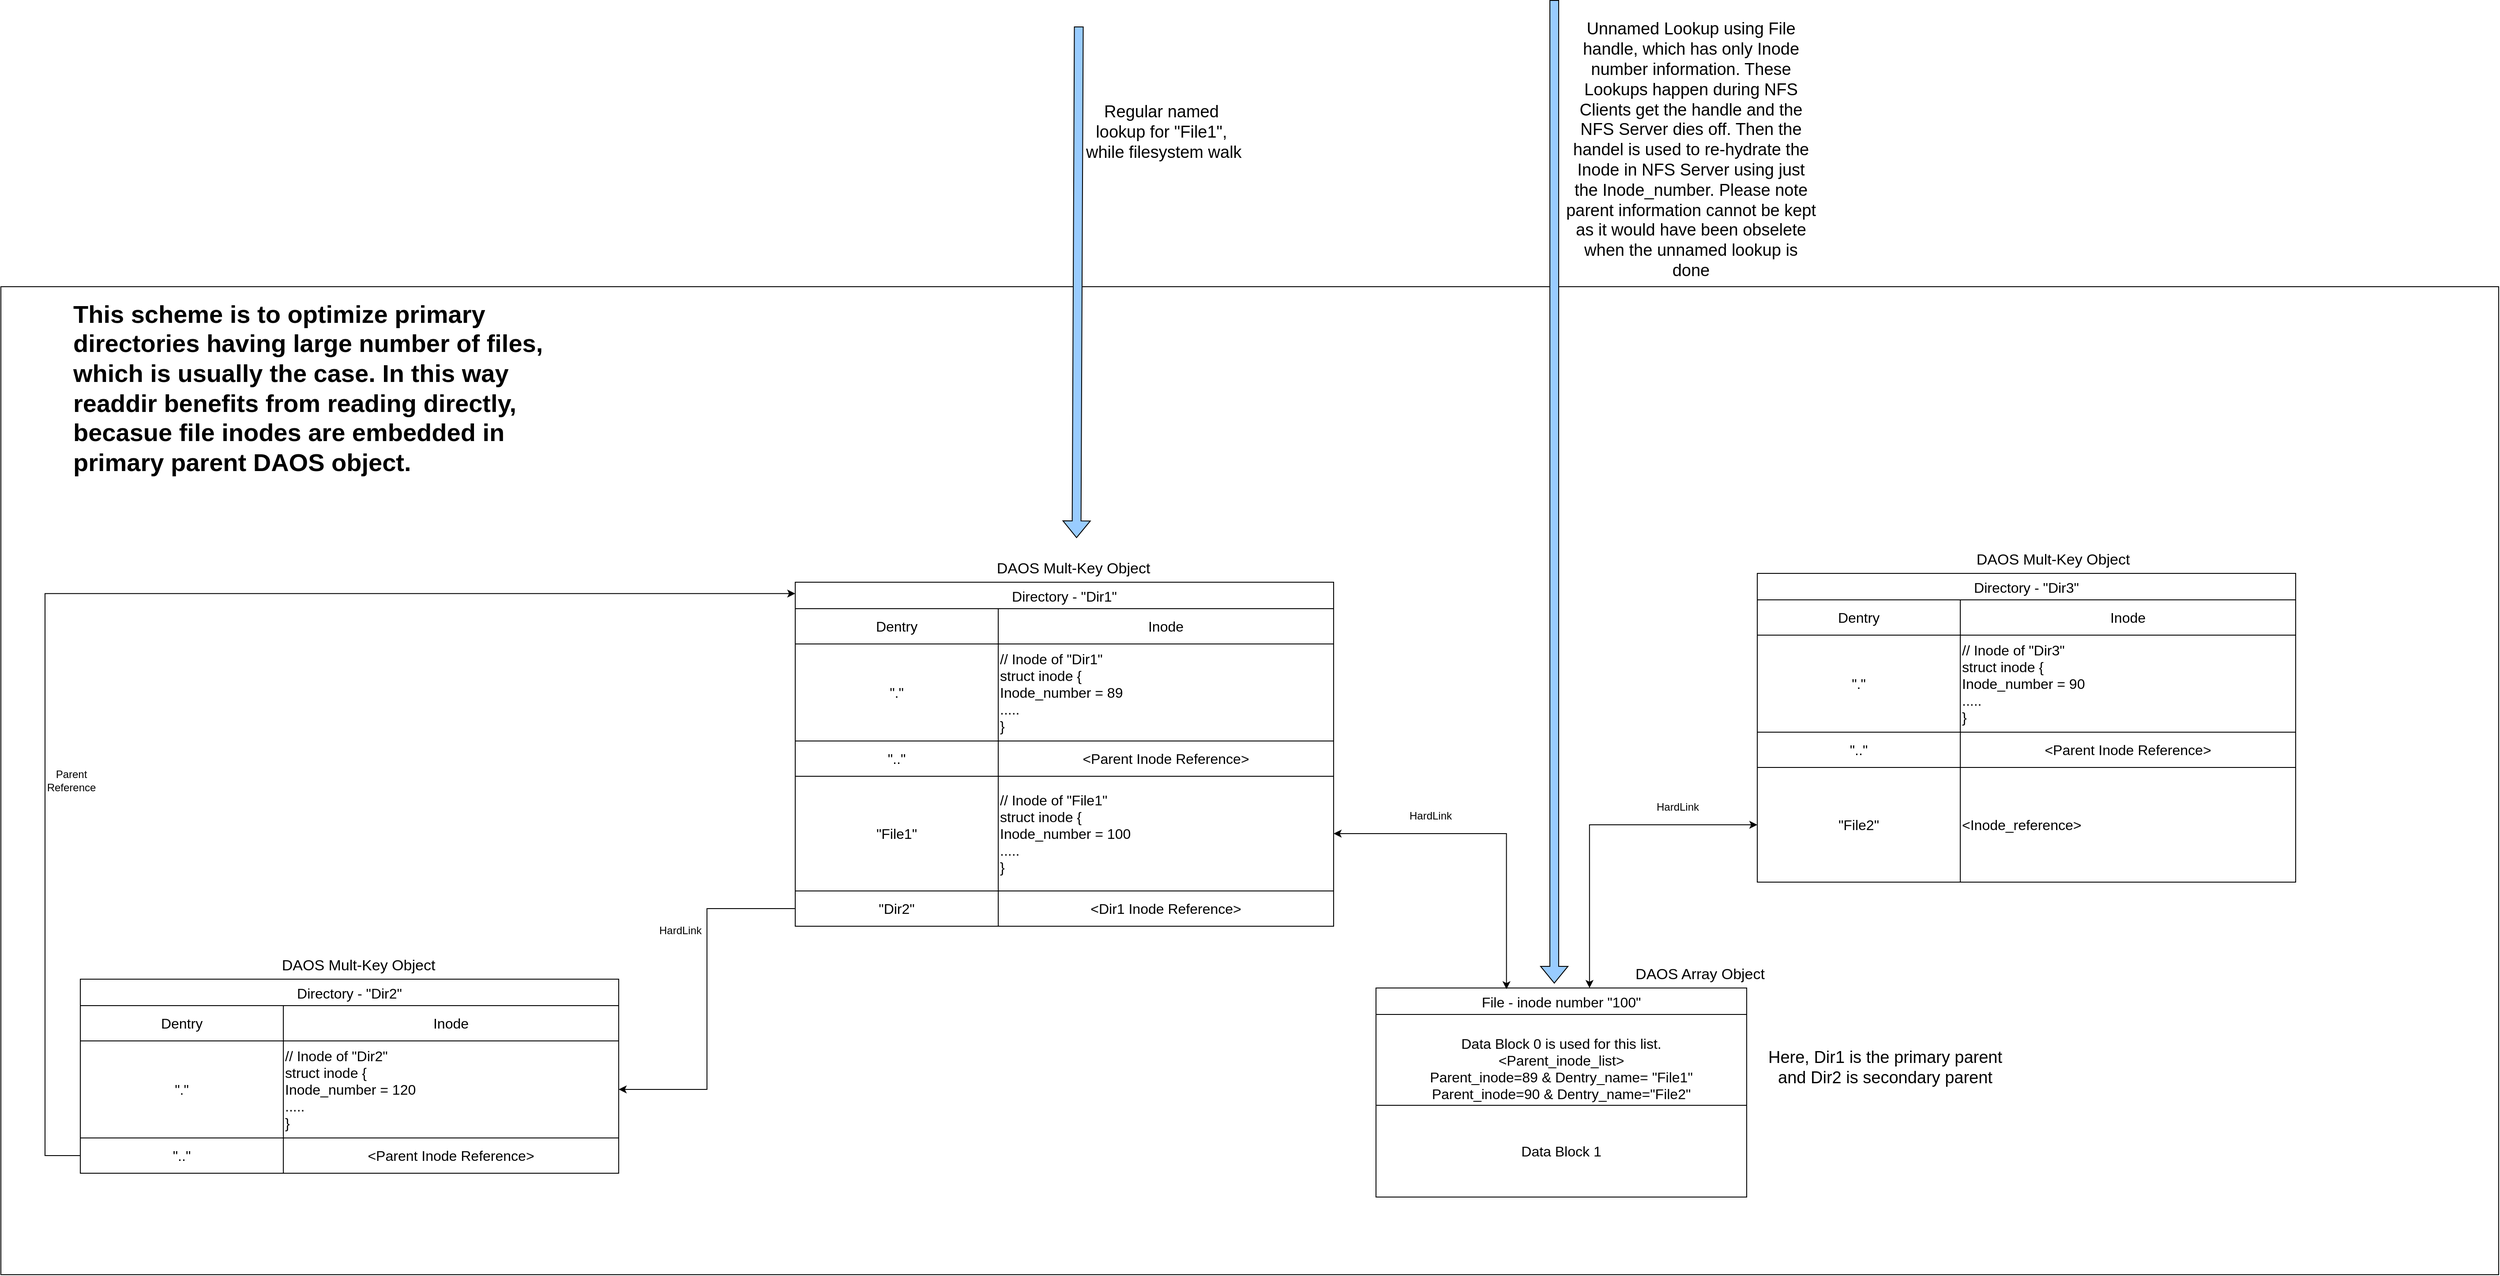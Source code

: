<mxfile version="24.7.5">
  <diagram name="Page-1" id="BgCCRp1D2u9w_pI-Ji5X">
    <mxGraphModel dx="3654" dy="2297" grid="1" gridSize="10" guides="1" tooltips="1" connect="1" arrows="1" fold="1" page="1" pageScale="1" pageWidth="850" pageHeight="1100" math="0" shadow="0">
      <root>
        <mxCell id="0" />
        <mxCell id="1" parent="0" />
        <mxCell id="FTCC09_lMXSUe1NoiAsB-120" value="" style="rounded=0;whiteSpace=wrap;html=1;fillColor=none;" vertex="1" parent="1">
          <mxGeometry x="-1700" y="-275" width="2830" height="1120" as="geometry" />
        </mxCell>
        <mxCell id="FTCC09_lMXSUe1NoiAsB-41" value="Directory - &quot;Dir1&quot;" style="shape=table;startSize=30;container=1;collapsible=0;childLayout=tableLayout;strokeColor=default;fontSize=16;" vertex="1" parent="1">
          <mxGeometry x="-800" y="60" width="610" height="390" as="geometry" />
        </mxCell>
        <mxCell id="FTCC09_lMXSUe1NoiAsB-42" value="" style="shape=tableRow;horizontal=0;startSize=0;swimlaneHead=0;swimlaneBody=0;strokeColor=inherit;top=0;left=0;bottom=0;right=0;collapsible=0;dropTarget=0;fillColor=none;points=[[0,0.5],[1,0.5]];portConstraint=eastwest;fontSize=16;" vertex="1" parent="FTCC09_lMXSUe1NoiAsB-41">
          <mxGeometry y="30" width="610" height="40" as="geometry" />
        </mxCell>
        <mxCell id="FTCC09_lMXSUe1NoiAsB-43" value="Dentry" style="shape=partialRectangle;html=1;whiteSpace=wrap;connectable=0;strokeColor=inherit;overflow=hidden;fillColor=none;top=0;left=0;bottom=0;right=0;pointerEvents=1;fontSize=16;" vertex="1" parent="FTCC09_lMXSUe1NoiAsB-42">
          <mxGeometry width="230" height="40" as="geometry">
            <mxRectangle width="230" height="40" as="alternateBounds" />
          </mxGeometry>
        </mxCell>
        <mxCell id="FTCC09_lMXSUe1NoiAsB-44" value="Inode" style="shape=partialRectangle;html=1;whiteSpace=wrap;connectable=0;strokeColor=inherit;overflow=hidden;fillColor=none;top=0;left=0;bottom=0;right=0;pointerEvents=1;fontSize=16;" vertex="1" parent="FTCC09_lMXSUe1NoiAsB-42">
          <mxGeometry x="230" width="380" height="40" as="geometry">
            <mxRectangle width="380" height="40" as="alternateBounds" />
          </mxGeometry>
        </mxCell>
        <mxCell id="FTCC09_lMXSUe1NoiAsB-46" value="" style="shape=tableRow;horizontal=0;startSize=0;swimlaneHead=0;swimlaneBody=0;strokeColor=inherit;top=0;left=0;bottom=0;right=0;collapsible=0;dropTarget=0;fillColor=none;points=[[0,0.5],[1,0.5]];portConstraint=eastwest;fontSize=16;" vertex="1" parent="FTCC09_lMXSUe1NoiAsB-41">
          <mxGeometry y="70" width="610" height="110" as="geometry" />
        </mxCell>
        <mxCell id="FTCC09_lMXSUe1NoiAsB-47" value="&quot;.&quot;" style="shape=partialRectangle;html=1;whiteSpace=wrap;connectable=0;strokeColor=inherit;overflow=hidden;fillColor=none;top=0;left=0;bottom=0;right=0;pointerEvents=1;fontSize=16;" vertex="1" parent="FTCC09_lMXSUe1NoiAsB-46">
          <mxGeometry width="230" height="110" as="geometry">
            <mxRectangle width="230" height="110" as="alternateBounds" />
          </mxGeometry>
        </mxCell>
        <mxCell id="FTCC09_lMXSUe1NoiAsB-48" value="// Inode of &quot;Dir1&quot;&lt;br&gt;struct inode {&lt;br&gt;Inode_number = 89&lt;br&gt;&lt;div style=&quot;&quot;&gt;&lt;span style=&quot;background-color: initial;&quot;&gt;.....&lt;/span&gt;&lt;/div&gt;}" style="shape=partialRectangle;html=1;whiteSpace=wrap;connectable=0;strokeColor=inherit;overflow=hidden;fillColor=none;top=0;left=0;bottom=0;right=0;pointerEvents=1;fontSize=16;align=left;" vertex="1" parent="FTCC09_lMXSUe1NoiAsB-46">
          <mxGeometry x="230" width="380" height="110" as="geometry">
            <mxRectangle width="380" height="110" as="alternateBounds" />
          </mxGeometry>
        </mxCell>
        <mxCell id="FTCC09_lMXSUe1NoiAsB-50" value="" style="shape=tableRow;horizontal=0;startSize=0;swimlaneHead=0;swimlaneBody=0;strokeColor=inherit;top=0;left=0;bottom=0;right=0;collapsible=0;dropTarget=0;fillColor=none;points=[[0,0.5],[1,0.5]];portConstraint=eastwest;fontSize=16;" vertex="1" parent="FTCC09_lMXSUe1NoiAsB-41">
          <mxGeometry y="180" width="610" height="40" as="geometry" />
        </mxCell>
        <mxCell id="FTCC09_lMXSUe1NoiAsB-51" value="&quot;..&quot;" style="shape=partialRectangle;html=1;whiteSpace=wrap;connectable=0;strokeColor=inherit;overflow=hidden;fillColor=none;top=0;left=0;bottom=0;right=0;pointerEvents=1;fontSize=16;" vertex="1" parent="FTCC09_lMXSUe1NoiAsB-50">
          <mxGeometry width="230" height="40" as="geometry">
            <mxRectangle width="230" height="40" as="alternateBounds" />
          </mxGeometry>
        </mxCell>
        <mxCell id="FTCC09_lMXSUe1NoiAsB-52" value="&amp;lt;Parent Inode Reference&amp;gt;" style="shape=partialRectangle;html=1;whiteSpace=wrap;connectable=0;strokeColor=inherit;overflow=hidden;fillColor=none;top=0;left=0;bottom=0;right=0;pointerEvents=1;fontSize=16;" vertex="1" parent="FTCC09_lMXSUe1NoiAsB-50">
          <mxGeometry x="230" width="380" height="40" as="geometry">
            <mxRectangle width="380" height="40" as="alternateBounds" />
          </mxGeometry>
        </mxCell>
        <mxCell id="FTCC09_lMXSUe1NoiAsB-54" style="shape=tableRow;horizontal=0;startSize=0;swimlaneHead=0;swimlaneBody=0;strokeColor=inherit;top=0;left=0;bottom=0;right=0;collapsible=0;dropTarget=0;fillColor=none;points=[[0,0.5],[1,0.5]];portConstraint=eastwest;fontSize=16;" vertex="1" parent="FTCC09_lMXSUe1NoiAsB-41">
          <mxGeometry y="220" width="610" height="130" as="geometry" />
        </mxCell>
        <mxCell id="FTCC09_lMXSUe1NoiAsB-55" value="&quot;File1&quot;" style="shape=partialRectangle;html=1;whiteSpace=wrap;connectable=0;strokeColor=inherit;overflow=hidden;fillColor=none;top=0;left=0;bottom=0;right=0;pointerEvents=1;fontSize=16;" vertex="1" parent="FTCC09_lMXSUe1NoiAsB-54">
          <mxGeometry width="230" height="130" as="geometry">
            <mxRectangle width="230" height="130" as="alternateBounds" />
          </mxGeometry>
        </mxCell>
        <mxCell id="FTCC09_lMXSUe1NoiAsB-56" value="&lt;span style=&quot;&quot;&gt;// Inode of &quot;File1&quot;&lt;br&gt;struct inode {&lt;/span&gt;&lt;br style=&quot;&quot;&gt;&lt;span style=&quot;&quot;&gt;Inode_number = 100&lt;/span&gt;&lt;br style=&quot;&quot;&gt;&lt;div style=&quot;&quot;&gt;&lt;span style=&quot;background-color: initial;&quot;&gt;.....&lt;/span&gt;&lt;/div&gt;&lt;span style=&quot;&quot;&gt;}&lt;/span&gt;" style="shape=partialRectangle;html=1;whiteSpace=wrap;connectable=0;strokeColor=inherit;overflow=hidden;fillColor=none;top=0;left=0;bottom=0;right=0;pointerEvents=1;fontSize=16;align=left;" vertex="1" parent="FTCC09_lMXSUe1NoiAsB-54">
          <mxGeometry x="230" width="380" height="130" as="geometry">
            <mxRectangle width="380" height="130" as="alternateBounds" />
          </mxGeometry>
        </mxCell>
        <mxCell id="FTCC09_lMXSUe1NoiAsB-58" style="shape=tableRow;horizontal=0;startSize=0;swimlaneHead=0;swimlaneBody=0;strokeColor=inherit;top=0;left=0;bottom=0;right=0;collapsible=0;dropTarget=0;fillColor=none;points=[[0,0.5],[1,0.5]];portConstraint=eastwest;fontSize=16;" vertex="1" parent="FTCC09_lMXSUe1NoiAsB-41">
          <mxGeometry y="350" width="610" height="40" as="geometry" />
        </mxCell>
        <mxCell id="FTCC09_lMXSUe1NoiAsB-59" value="&quot;Dir2&quot;" style="shape=partialRectangle;html=1;whiteSpace=wrap;connectable=0;strokeColor=inherit;overflow=hidden;fillColor=none;top=0;left=0;bottom=0;right=0;pointerEvents=1;fontSize=16;" vertex="1" parent="FTCC09_lMXSUe1NoiAsB-58">
          <mxGeometry width="230" height="40" as="geometry">
            <mxRectangle width="230" height="40" as="alternateBounds" />
          </mxGeometry>
        </mxCell>
        <mxCell id="FTCC09_lMXSUe1NoiAsB-60" value="&amp;lt;Dir1 Inode Reference&amp;gt;" style="shape=partialRectangle;html=1;whiteSpace=wrap;connectable=0;strokeColor=inherit;overflow=hidden;fillColor=none;top=0;left=0;bottom=0;right=0;pointerEvents=1;fontSize=16;" vertex="1" parent="FTCC09_lMXSUe1NoiAsB-58">
          <mxGeometry x="230" width="380" height="40" as="geometry">
            <mxRectangle width="380" height="40" as="alternateBounds" />
          </mxGeometry>
        </mxCell>
        <mxCell id="FTCC09_lMXSUe1NoiAsB-63" value="File - inode number &quot;100&quot;" style="shape=table;startSize=30;container=1;collapsible=0;childLayout=tableLayout;strokeColor=default;fontSize=16;" vertex="1" parent="1">
          <mxGeometry x="-142" y="520" width="420" height="237" as="geometry" />
        </mxCell>
        <mxCell id="FTCC09_lMXSUe1NoiAsB-64" value="" style="shape=tableRow;horizontal=0;startSize=0;swimlaneHead=0;swimlaneBody=0;strokeColor=inherit;top=0;left=0;bottom=0;right=0;collapsible=0;dropTarget=0;fillColor=none;points=[[0,0.5],[1,0.5]];portConstraint=eastwest;fontSize=16;" vertex="1" parent="FTCC09_lMXSUe1NoiAsB-63">
          <mxGeometry y="30" width="420" height="103" as="geometry" />
        </mxCell>
        <mxCell id="FTCC09_lMXSUe1NoiAsB-65" value="&lt;br&gt;Data Block 0 is used for this list.&lt;br&gt;&amp;lt;Parent_inode_list&amp;gt;&lt;br&gt;Parent_inode=89 &amp;amp; Dentry_name= &quot;File1&quot;&lt;br&gt;Parent_inode=90 &amp;amp; Dentry_name=&quot;File2&quot;" style="shape=partialRectangle;html=1;whiteSpace=wrap;connectable=0;strokeColor=inherit;overflow=hidden;fillColor=none;top=0;left=0;bottom=0;right=0;pointerEvents=1;fontSize=16;" vertex="1" parent="FTCC09_lMXSUe1NoiAsB-64">
          <mxGeometry width="420" height="103" as="geometry">
            <mxRectangle width="420" height="103" as="alternateBounds" />
          </mxGeometry>
        </mxCell>
        <mxCell id="FTCC09_lMXSUe1NoiAsB-68" value="" style="shape=tableRow;horizontal=0;startSize=0;swimlaneHead=0;swimlaneBody=0;strokeColor=inherit;top=0;left=0;bottom=0;right=0;collapsible=0;dropTarget=0;fillColor=none;points=[[0,0.5],[1,0.5]];portConstraint=eastwest;fontSize=16;" vertex="1" parent="FTCC09_lMXSUe1NoiAsB-63">
          <mxGeometry y="133" width="420" height="104" as="geometry" />
        </mxCell>
        <mxCell id="FTCC09_lMXSUe1NoiAsB-69" value="Data Block 1" style="shape=partialRectangle;html=1;whiteSpace=wrap;connectable=0;strokeColor=inherit;overflow=hidden;fillColor=none;top=0;left=0;bottom=0;right=0;pointerEvents=1;fontSize=16;" vertex="1" parent="FTCC09_lMXSUe1NoiAsB-68">
          <mxGeometry width="420" height="104" as="geometry">
            <mxRectangle width="420" height="104" as="alternateBounds" />
          </mxGeometry>
        </mxCell>
        <mxCell id="FTCC09_lMXSUe1NoiAsB-76" value="Directory - &quot;Dir3&quot;" style="shape=table;startSize=30;container=1;collapsible=0;childLayout=tableLayout;strokeColor=default;fontSize=16;" vertex="1" parent="1">
          <mxGeometry x="290" y="50" width="610" height="350" as="geometry" />
        </mxCell>
        <mxCell id="FTCC09_lMXSUe1NoiAsB-77" value="" style="shape=tableRow;horizontal=0;startSize=0;swimlaneHead=0;swimlaneBody=0;strokeColor=inherit;top=0;left=0;bottom=0;right=0;collapsible=0;dropTarget=0;fillColor=none;points=[[0,0.5],[1,0.5]];portConstraint=eastwest;fontSize=16;" vertex="1" parent="FTCC09_lMXSUe1NoiAsB-76">
          <mxGeometry y="30" width="610" height="40" as="geometry" />
        </mxCell>
        <mxCell id="FTCC09_lMXSUe1NoiAsB-78" value="Dentry" style="shape=partialRectangle;html=1;whiteSpace=wrap;connectable=0;strokeColor=inherit;overflow=hidden;fillColor=none;top=0;left=0;bottom=0;right=0;pointerEvents=1;fontSize=16;" vertex="1" parent="FTCC09_lMXSUe1NoiAsB-77">
          <mxGeometry width="230" height="40" as="geometry">
            <mxRectangle width="230" height="40" as="alternateBounds" />
          </mxGeometry>
        </mxCell>
        <mxCell id="FTCC09_lMXSUe1NoiAsB-79" value="Inode" style="shape=partialRectangle;html=1;whiteSpace=wrap;connectable=0;strokeColor=inherit;overflow=hidden;fillColor=none;top=0;left=0;bottom=0;right=0;pointerEvents=1;fontSize=16;" vertex="1" parent="FTCC09_lMXSUe1NoiAsB-77">
          <mxGeometry x="230" width="380" height="40" as="geometry">
            <mxRectangle width="380" height="40" as="alternateBounds" />
          </mxGeometry>
        </mxCell>
        <mxCell id="FTCC09_lMXSUe1NoiAsB-80" value="" style="shape=tableRow;horizontal=0;startSize=0;swimlaneHead=0;swimlaneBody=0;strokeColor=inherit;top=0;left=0;bottom=0;right=0;collapsible=0;dropTarget=0;fillColor=none;points=[[0,0.5],[1,0.5]];portConstraint=eastwest;fontSize=16;" vertex="1" parent="FTCC09_lMXSUe1NoiAsB-76">
          <mxGeometry y="70" width="610" height="110" as="geometry" />
        </mxCell>
        <mxCell id="FTCC09_lMXSUe1NoiAsB-81" value="&quot;.&quot;" style="shape=partialRectangle;html=1;whiteSpace=wrap;connectable=0;strokeColor=inherit;overflow=hidden;fillColor=none;top=0;left=0;bottom=0;right=0;pointerEvents=1;fontSize=16;" vertex="1" parent="FTCC09_lMXSUe1NoiAsB-80">
          <mxGeometry width="230" height="110" as="geometry">
            <mxRectangle width="230" height="110" as="alternateBounds" />
          </mxGeometry>
        </mxCell>
        <mxCell id="FTCC09_lMXSUe1NoiAsB-82" value="// Inode of &quot;Dir3&quot;&lt;br&gt;struct inode {&lt;br&gt;Inode_number = 90&lt;br&gt;&lt;div style=&quot;&quot;&gt;&lt;span style=&quot;background-color: initial;&quot;&gt;.....&lt;/span&gt;&lt;/div&gt;}" style="shape=partialRectangle;html=1;whiteSpace=wrap;connectable=0;strokeColor=inherit;overflow=hidden;fillColor=none;top=0;left=0;bottom=0;right=0;pointerEvents=1;fontSize=16;align=left;" vertex="1" parent="FTCC09_lMXSUe1NoiAsB-80">
          <mxGeometry x="230" width="380" height="110" as="geometry">
            <mxRectangle width="380" height="110" as="alternateBounds" />
          </mxGeometry>
        </mxCell>
        <mxCell id="FTCC09_lMXSUe1NoiAsB-83" value="" style="shape=tableRow;horizontal=0;startSize=0;swimlaneHead=0;swimlaneBody=0;strokeColor=inherit;top=0;left=0;bottom=0;right=0;collapsible=0;dropTarget=0;fillColor=none;points=[[0,0.5],[1,0.5]];portConstraint=eastwest;fontSize=16;" vertex="1" parent="FTCC09_lMXSUe1NoiAsB-76">
          <mxGeometry y="180" width="610" height="40" as="geometry" />
        </mxCell>
        <mxCell id="FTCC09_lMXSUe1NoiAsB-84" value="&quot;..&quot;" style="shape=partialRectangle;html=1;whiteSpace=wrap;connectable=0;strokeColor=inherit;overflow=hidden;fillColor=none;top=0;left=0;bottom=0;right=0;pointerEvents=1;fontSize=16;" vertex="1" parent="FTCC09_lMXSUe1NoiAsB-83">
          <mxGeometry width="230" height="40" as="geometry">
            <mxRectangle width="230" height="40" as="alternateBounds" />
          </mxGeometry>
        </mxCell>
        <mxCell id="FTCC09_lMXSUe1NoiAsB-85" value="&amp;lt;Parent Inode Reference&amp;gt;" style="shape=partialRectangle;html=1;whiteSpace=wrap;connectable=0;strokeColor=inherit;overflow=hidden;fillColor=none;top=0;left=0;bottom=0;right=0;pointerEvents=1;fontSize=16;" vertex="1" parent="FTCC09_lMXSUe1NoiAsB-83">
          <mxGeometry x="230" width="380" height="40" as="geometry">
            <mxRectangle width="380" height="40" as="alternateBounds" />
          </mxGeometry>
        </mxCell>
        <mxCell id="FTCC09_lMXSUe1NoiAsB-86" style="shape=tableRow;horizontal=0;startSize=0;swimlaneHead=0;swimlaneBody=0;strokeColor=inherit;top=0;left=0;bottom=0;right=0;collapsible=0;dropTarget=0;fillColor=none;points=[[0,0.5],[1,0.5]];portConstraint=eastwest;fontSize=16;" vertex="1" parent="FTCC09_lMXSUe1NoiAsB-76">
          <mxGeometry y="220" width="610" height="130" as="geometry" />
        </mxCell>
        <mxCell id="FTCC09_lMXSUe1NoiAsB-87" value="&quot;File2&quot;" style="shape=partialRectangle;html=1;whiteSpace=wrap;connectable=0;strokeColor=inherit;overflow=hidden;fillColor=none;top=0;left=0;bottom=0;right=0;pointerEvents=1;fontSize=16;" vertex="1" parent="FTCC09_lMXSUe1NoiAsB-86">
          <mxGeometry width="230" height="130" as="geometry">
            <mxRectangle width="230" height="130" as="alternateBounds" />
          </mxGeometry>
        </mxCell>
        <mxCell id="FTCC09_lMXSUe1NoiAsB-88" value="&amp;lt;Inode_reference&amp;gt;" style="shape=partialRectangle;html=1;whiteSpace=wrap;connectable=0;strokeColor=inherit;overflow=hidden;fillColor=none;top=0;left=0;bottom=0;right=0;pointerEvents=1;fontSize=16;align=left;" vertex="1" parent="FTCC09_lMXSUe1NoiAsB-86">
          <mxGeometry x="230" width="380" height="130" as="geometry">
            <mxRectangle width="380" height="130" as="alternateBounds" />
          </mxGeometry>
        </mxCell>
        <mxCell id="FTCC09_lMXSUe1NoiAsB-92" style="edgeStyle=orthogonalEdgeStyle;rounded=0;orthogonalLoop=1;jettySize=auto;html=1;entryX=0.576;entryY=0;entryDx=0;entryDy=0;entryPerimeter=0;startArrow=classic;startFill=1;" edge="1" parent="1" source="FTCC09_lMXSUe1NoiAsB-86" target="FTCC09_lMXSUe1NoiAsB-63">
          <mxGeometry relative="1" as="geometry" />
        </mxCell>
        <mxCell id="FTCC09_lMXSUe1NoiAsB-93" style="edgeStyle=orthogonalEdgeStyle;rounded=0;orthogonalLoop=1;jettySize=auto;html=1;entryX=0.352;entryY=0.006;entryDx=0;entryDy=0;entryPerimeter=0;startArrow=classic;startFill=1;" edge="1" parent="1" source="FTCC09_lMXSUe1NoiAsB-54" target="FTCC09_lMXSUe1NoiAsB-63">
          <mxGeometry relative="1" as="geometry" />
        </mxCell>
        <mxCell id="FTCC09_lMXSUe1NoiAsB-94" value="HardLink" style="text;html=1;align=center;verticalAlign=middle;whiteSpace=wrap;rounded=0;" vertex="1" parent="1">
          <mxGeometry x="-110" y="310" width="60" height="30" as="geometry" />
        </mxCell>
        <mxCell id="FTCC09_lMXSUe1NoiAsB-95" value="HardLink" style="text;html=1;align=center;verticalAlign=middle;whiteSpace=wrap;rounded=0;" vertex="1" parent="1">
          <mxGeometry x="170" y="300" width="60" height="30" as="geometry" />
        </mxCell>
        <mxCell id="FTCC09_lMXSUe1NoiAsB-96" value="Directory - &quot;Dir2&quot;" style="shape=table;startSize=30;container=1;collapsible=0;childLayout=tableLayout;strokeColor=default;fontSize=16;" vertex="1" parent="1">
          <mxGeometry x="-1610" y="510" width="610" height="220" as="geometry" />
        </mxCell>
        <mxCell id="FTCC09_lMXSUe1NoiAsB-97" value="" style="shape=tableRow;horizontal=0;startSize=0;swimlaneHead=0;swimlaneBody=0;strokeColor=inherit;top=0;left=0;bottom=0;right=0;collapsible=0;dropTarget=0;fillColor=none;points=[[0,0.5],[1,0.5]];portConstraint=eastwest;fontSize=16;" vertex="1" parent="FTCC09_lMXSUe1NoiAsB-96">
          <mxGeometry y="30" width="610" height="40" as="geometry" />
        </mxCell>
        <mxCell id="FTCC09_lMXSUe1NoiAsB-98" value="Dentry" style="shape=partialRectangle;html=1;whiteSpace=wrap;connectable=0;strokeColor=inherit;overflow=hidden;fillColor=none;top=0;left=0;bottom=0;right=0;pointerEvents=1;fontSize=16;" vertex="1" parent="FTCC09_lMXSUe1NoiAsB-97">
          <mxGeometry width="230" height="40" as="geometry">
            <mxRectangle width="230" height="40" as="alternateBounds" />
          </mxGeometry>
        </mxCell>
        <mxCell id="FTCC09_lMXSUe1NoiAsB-99" value="Inode" style="shape=partialRectangle;html=1;whiteSpace=wrap;connectable=0;strokeColor=inherit;overflow=hidden;fillColor=none;top=0;left=0;bottom=0;right=0;pointerEvents=1;fontSize=16;" vertex="1" parent="FTCC09_lMXSUe1NoiAsB-97">
          <mxGeometry x="230" width="380" height="40" as="geometry">
            <mxRectangle width="380" height="40" as="alternateBounds" />
          </mxGeometry>
        </mxCell>
        <mxCell id="FTCC09_lMXSUe1NoiAsB-100" value="" style="shape=tableRow;horizontal=0;startSize=0;swimlaneHead=0;swimlaneBody=0;strokeColor=inherit;top=0;left=0;bottom=0;right=0;collapsible=0;dropTarget=0;fillColor=none;points=[[0,0.5],[1,0.5]];portConstraint=eastwest;fontSize=16;" vertex="1" parent="FTCC09_lMXSUe1NoiAsB-96">
          <mxGeometry y="70" width="610" height="110" as="geometry" />
        </mxCell>
        <mxCell id="FTCC09_lMXSUe1NoiAsB-101" value="&quot;.&quot;" style="shape=partialRectangle;html=1;whiteSpace=wrap;connectable=0;strokeColor=inherit;overflow=hidden;fillColor=none;top=0;left=0;bottom=0;right=0;pointerEvents=1;fontSize=16;" vertex="1" parent="FTCC09_lMXSUe1NoiAsB-100">
          <mxGeometry width="230" height="110" as="geometry">
            <mxRectangle width="230" height="110" as="alternateBounds" />
          </mxGeometry>
        </mxCell>
        <mxCell id="FTCC09_lMXSUe1NoiAsB-102" value="// Inode of &quot;Dir2&quot;&lt;br&gt;struct inode {&lt;br&gt;Inode_number = 120&lt;br&gt;&lt;div style=&quot;&quot;&gt;&lt;span style=&quot;background-color: initial;&quot;&gt;.....&lt;/span&gt;&lt;/div&gt;}" style="shape=partialRectangle;html=1;whiteSpace=wrap;connectable=0;strokeColor=inherit;overflow=hidden;fillColor=none;top=0;left=0;bottom=0;right=0;pointerEvents=1;fontSize=16;align=left;" vertex="1" parent="FTCC09_lMXSUe1NoiAsB-100">
          <mxGeometry x="230" width="380" height="110" as="geometry">
            <mxRectangle width="380" height="110" as="alternateBounds" />
          </mxGeometry>
        </mxCell>
        <mxCell id="FTCC09_lMXSUe1NoiAsB-103" value="" style="shape=tableRow;horizontal=0;startSize=0;swimlaneHead=0;swimlaneBody=0;strokeColor=inherit;top=0;left=0;bottom=0;right=0;collapsible=0;dropTarget=0;fillColor=none;points=[[0,0.5],[1,0.5]];portConstraint=eastwest;fontSize=16;" vertex="1" parent="FTCC09_lMXSUe1NoiAsB-96">
          <mxGeometry y="180" width="610" height="40" as="geometry" />
        </mxCell>
        <mxCell id="FTCC09_lMXSUe1NoiAsB-104" value="&quot;..&quot;" style="shape=partialRectangle;html=1;whiteSpace=wrap;connectable=0;strokeColor=inherit;overflow=hidden;fillColor=none;top=0;left=0;bottom=0;right=0;pointerEvents=1;fontSize=16;" vertex="1" parent="FTCC09_lMXSUe1NoiAsB-103">
          <mxGeometry width="230" height="40" as="geometry">
            <mxRectangle width="230" height="40" as="alternateBounds" />
          </mxGeometry>
        </mxCell>
        <mxCell id="FTCC09_lMXSUe1NoiAsB-105" value="&amp;lt;Parent Inode Reference&amp;gt;" style="shape=partialRectangle;html=1;whiteSpace=wrap;connectable=0;strokeColor=inherit;overflow=hidden;fillColor=none;top=0;left=0;bottom=0;right=0;pointerEvents=1;fontSize=16;" vertex="1" parent="FTCC09_lMXSUe1NoiAsB-103">
          <mxGeometry x="230" width="380" height="40" as="geometry">
            <mxRectangle width="380" height="40" as="alternateBounds" />
          </mxGeometry>
        </mxCell>
        <mxCell id="FTCC09_lMXSUe1NoiAsB-109" style="edgeStyle=orthogonalEdgeStyle;rounded=0;orthogonalLoop=1;jettySize=auto;html=1;entryX=1;entryY=0.5;entryDx=0;entryDy=0;" edge="1" parent="1" source="FTCC09_lMXSUe1NoiAsB-58" target="FTCC09_lMXSUe1NoiAsB-100">
          <mxGeometry relative="1" as="geometry">
            <mxPoint x="-950" y="650" as="targetPoint" />
          </mxGeometry>
        </mxCell>
        <mxCell id="FTCC09_lMXSUe1NoiAsB-111" style="edgeStyle=orthogonalEdgeStyle;rounded=0;orthogonalLoop=1;jettySize=auto;html=1;entryX=0;entryY=0.033;entryDx=0;entryDy=0;entryPerimeter=0;" edge="1" parent="1" source="FTCC09_lMXSUe1NoiAsB-103" target="FTCC09_lMXSUe1NoiAsB-41">
          <mxGeometry relative="1" as="geometry">
            <Array as="points">
              <mxPoint x="-1650" y="710" />
              <mxPoint x="-1650" y="73" />
            </Array>
          </mxGeometry>
        </mxCell>
        <mxCell id="FTCC09_lMXSUe1NoiAsB-112" value="HardLink" style="text;html=1;align=center;verticalAlign=middle;whiteSpace=wrap;rounded=0;" vertex="1" parent="1">
          <mxGeometry x="-960" y="440" width="60" height="30" as="geometry" />
        </mxCell>
        <mxCell id="FTCC09_lMXSUe1NoiAsB-113" value="Parent Reference" style="text;html=1;align=center;verticalAlign=middle;whiteSpace=wrap;rounded=0;" vertex="1" parent="1">
          <mxGeometry x="-1650" y="270" width="60" height="30" as="geometry" />
        </mxCell>
        <mxCell id="FTCC09_lMXSUe1NoiAsB-114" value="&lt;font style=&quot;font-size: 17px;&quot;&gt;DAOS Mult-Key Object&amp;nbsp;&amp;nbsp;&lt;/font&gt;" style="text;html=1;align=center;verticalAlign=middle;whiteSpace=wrap;rounded=0;" vertex="1" parent="1">
          <mxGeometry x="-1420" y="480" width="260" height="30" as="geometry" />
        </mxCell>
        <mxCell id="FTCC09_lMXSUe1NoiAsB-115" value="&lt;font style=&quot;font-size: 17px;&quot;&gt;DAOS Mult-Key Object&amp;nbsp;&amp;nbsp;&lt;/font&gt;" style="text;html=1;align=center;verticalAlign=middle;whiteSpace=wrap;rounded=0;" vertex="1" parent="1">
          <mxGeometry x="-610" y="30" width="260" height="30" as="geometry" />
        </mxCell>
        <mxCell id="FTCC09_lMXSUe1NoiAsB-116" value="&lt;font style=&quot;font-size: 17px;&quot;&gt;DAOS Mult-Key Object&amp;nbsp;&amp;nbsp;&lt;/font&gt;" style="text;html=1;align=center;verticalAlign=middle;whiteSpace=wrap;rounded=0;" vertex="1" parent="1">
          <mxGeometry x="500" y="20" width="260" height="30" as="geometry" />
        </mxCell>
        <mxCell id="FTCC09_lMXSUe1NoiAsB-117" value="&lt;font style=&quot;font-size: 17px;&quot;&gt;DAOS Array Object&amp;nbsp;&amp;nbsp;&lt;/font&gt;" style="text;html=1;align=center;verticalAlign=middle;whiteSpace=wrap;rounded=0;" vertex="1" parent="1">
          <mxGeometry x="100" y="490" width="260" height="30" as="geometry" />
        </mxCell>
        <mxCell id="FTCC09_lMXSUe1NoiAsB-118" value="&lt;font style=&quot;font-size: 19px;&quot;&gt;Here, Dir1 is the primary parent and Dir2 is secondary parent&lt;/font&gt;" style="text;html=1;align=center;verticalAlign=middle;whiteSpace=wrap;rounded=0;" vertex="1" parent="1">
          <mxGeometry x="290" y="570" width="290" height="80" as="geometry" />
        </mxCell>
        <mxCell id="FTCC09_lMXSUe1NoiAsB-119" value="&lt;font size=&quot;1&quot; style=&quot;&quot;&gt;&lt;b style=&quot;font-size: 28px;&quot;&gt;This scheme is to optimize primary directories having large number of files, which is usually the case. In this way readdir benefits from reading directly, becasue file inodes are embedded in primary parent DAOS object.&amp;nbsp;&lt;/b&gt;&lt;/font&gt;" style="text;html=1;align=left;verticalAlign=middle;whiteSpace=wrap;rounded=0;" vertex="1" parent="1">
          <mxGeometry x="-1620" y="-200" width="570" height="80" as="geometry" />
        </mxCell>
        <mxCell id="FTCC09_lMXSUe1NoiAsB-121" value="" style="shape=flexArrow;endArrow=classic;html=1;rounded=0;fillColor=#99CCFF;" edge="1" parent="1">
          <mxGeometry width="50" height="50" relative="1" as="geometry">
            <mxPoint x="-478.73" y="-570" as="sourcePoint" />
            <mxPoint x="-481.274" y="10" as="targetPoint" />
          </mxGeometry>
        </mxCell>
        <mxCell id="FTCC09_lMXSUe1NoiAsB-122" value="&lt;font style=&quot;font-size: 19px;&quot;&gt;Regular named &lt;br&gt;lookup for &quot;File1&quot;,&lt;br&gt;&amp;nbsp;while filesystem walk&lt;/font&gt;" style="text;html=1;align=center;verticalAlign=middle;whiteSpace=wrap;rounded=0;" vertex="1" parent="1">
          <mxGeometry x="-530" y="-490" width="290" height="80" as="geometry" />
        </mxCell>
        <mxCell id="FTCC09_lMXSUe1NoiAsB-123" value="" style="shape=flexArrow;endArrow=classic;html=1;rounded=0;fillColor=#99CCFF;" edge="1" parent="1">
          <mxGeometry width="50" height="50" relative="1" as="geometry">
            <mxPoint x="60" y="-600" as="sourcePoint" />
            <mxPoint x="59.996" y="515" as="targetPoint" />
          </mxGeometry>
        </mxCell>
        <mxCell id="FTCC09_lMXSUe1NoiAsB-124" value="&lt;span style=&quot;font-size: 19px;&quot;&gt;Unnamed Lookup using File handle, which has only Inode number information. These Lookups happen during NFS Clients get the handle and the NFS Server dies off. Then the handel is used to re-hydrate the Inode in NFS Server using just the Inode_number. Please note parent information cannot be kept as it would have been obselete when the unnamed lookup is done&lt;/span&gt;" style="text;html=1;align=center;verticalAlign=middle;whiteSpace=wrap;rounded=0;" vertex="1" parent="1">
          <mxGeometry x="70" y="-470" width="290" height="80" as="geometry" />
        </mxCell>
      </root>
    </mxGraphModel>
  </diagram>
</mxfile>
